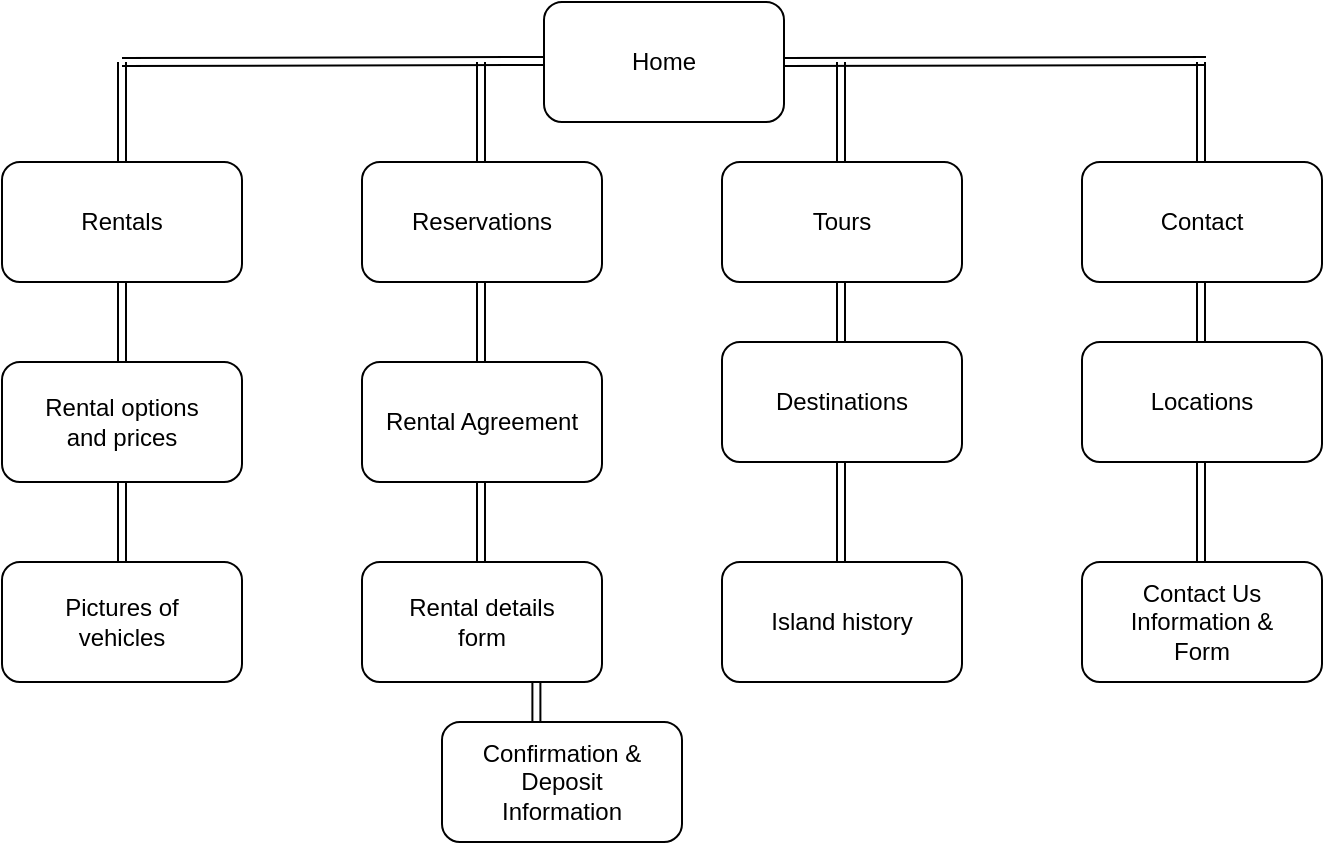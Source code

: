 <mxfile version="13.4.2" type="device"><diagram id="C5RBs43oDa-KdzZeNtuy" name="Page-1"><mxGraphModel dx="1038" dy="548" grid="1" gridSize="10" guides="1" tooltips="1" connect="1" arrows="1" fold="1" page="1" pageScale="1" pageWidth="827" pageHeight="1169" math="0" shadow="0"><root><mxCell id="WIyWlLk6GJQsqaUBKTNV-0"/><mxCell id="WIyWlLk6GJQsqaUBKTNV-1" parent="WIyWlLk6GJQsqaUBKTNV-0"/><mxCell id="BaUvmRgK47aHFQVluwVh-36" value="" style="shape=link;html=1;exitX=0.772;exitY=1.43;exitDx=0;exitDy=0;exitPerimeter=0;entryX=0.372;entryY=-0.29;entryDx=0;entryDy=0;entryPerimeter=0;" edge="1" parent="WIyWlLk6GJQsqaUBKTNV-1" source="BaUvmRgK47aHFQVluwVh-18" target="BaUvmRgK47aHFQVluwVh-20"><mxGeometry width="100" relative="1" as="geometry"><mxPoint x="180" y="450" as="sourcePoint"/><mxPoint x="280" y="450" as="targetPoint"/></mxGeometry></mxCell><mxCell id="BaUvmRgK47aHFQVluwVh-33" value="" style="shape=link;html=1;" edge="1" parent="WIyWlLk6GJQsqaUBKTNV-1"><mxGeometry width="100" relative="1" as="geometry"><mxPoint x="329.5" y="70" as="sourcePoint"/><mxPoint x="329.5" y="350" as="targetPoint"/></mxGeometry></mxCell><mxCell id="BaUvmRgK47aHFQVluwVh-34" value="" style="shape=link;html=1;" edge="1" parent="WIyWlLk6GJQsqaUBKTNV-1"><mxGeometry width="100" relative="1" as="geometry"><mxPoint x="509.5" y="70" as="sourcePoint"/><mxPoint x="509.5" y="350" as="targetPoint"/></mxGeometry></mxCell><mxCell id="BaUvmRgK47aHFQVluwVh-35" value="" style="shape=link;html=1;" edge="1" parent="WIyWlLk6GJQsqaUBKTNV-1"><mxGeometry width="100" relative="1" as="geometry"><mxPoint x="689.5" y="70" as="sourcePoint"/><mxPoint x="689.5" y="350" as="targetPoint"/></mxGeometry></mxCell><mxCell id="BaUvmRgK47aHFQVluwVh-32" value="" style="shape=link;html=1;" edge="1" parent="WIyWlLk6GJQsqaUBKTNV-1"><mxGeometry width="100" relative="1" as="geometry"><mxPoint x="150" y="70" as="sourcePoint"/><mxPoint x="150" y="350" as="targetPoint"/></mxGeometry></mxCell><mxCell id="BaUvmRgK47aHFQVluwVh-14" value="" style="rounded=1;whiteSpace=wrap;html=1;" vertex="1" parent="WIyWlLk6GJQsqaUBKTNV-1"><mxGeometry x="270" y="220" width="120" height="60" as="geometry"/></mxCell><mxCell id="BaUvmRgK47aHFQVluwVh-0" value="" style="rounded=1;whiteSpace=wrap;html=1;" vertex="1" parent="WIyWlLk6GJQsqaUBKTNV-1"><mxGeometry x="361" y="40" width="120" height="60" as="geometry"/></mxCell><mxCell id="BaUvmRgK47aHFQVluwVh-1" value="" style="rounded=1;whiteSpace=wrap;html=1;" vertex="1" parent="WIyWlLk6GJQsqaUBKTNV-1"><mxGeometry x="270" y="120" width="120" height="60" as="geometry"/></mxCell><mxCell id="BaUvmRgK47aHFQVluwVh-2" value="" style="rounded=1;whiteSpace=wrap;html=1;" vertex="1" parent="WIyWlLk6GJQsqaUBKTNV-1"><mxGeometry x="90" y="120" width="120" height="60" as="geometry"/></mxCell><mxCell id="BaUvmRgK47aHFQVluwVh-3" value="" style="rounded=1;whiteSpace=wrap;html=1;" vertex="1" parent="WIyWlLk6GJQsqaUBKTNV-1"><mxGeometry x="450" y="120" width="120" height="60" as="geometry"/></mxCell><mxCell id="BaUvmRgK47aHFQVluwVh-4" value="" style="rounded=1;whiteSpace=wrap;html=1;" vertex="1" parent="WIyWlLk6GJQsqaUBKTNV-1"><mxGeometry x="630" y="120" width="120" height="60" as="geometry"/></mxCell><mxCell id="BaUvmRgK47aHFQVluwVh-6" value="Rentals" style="text;html=1;strokeColor=none;fillColor=none;align=center;verticalAlign=middle;whiteSpace=wrap;rounded=0;" vertex="1" parent="WIyWlLk6GJQsqaUBKTNV-1"><mxGeometry x="130" y="140" width="40" height="20" as="geometry"/></mxCell><mxCell id="BaUvmRgK47aHFQVluwVh-7" value="Reservations" style="text;html=1;strokeColor=none;fillColor=none;align=center;verticalAlign=middle;whiteSpace=wrap;rounded=0;" vertex="1" parent="WIyWlLk6GJQsqaUBKTNV-1"><mxGeometry x="310" y="140" width="40" height="20" as="geometry"/></mxCell><mxCell id="BaUvmRgK47aHFQVluwVh-8" value="Tours" style="text;html=1;strokeColor=none;fillColor=none;align=center;verticalAlign=middle;whiteSpace=wrap;rounded=0;" vertex="1" parent="WIyWlLk6GJQsqaUBKTNV-1"><mxGeometry x="490" y="140" width="40" height="20" as="geometry"/></mxCell><mxCell id="BaUvmRgK47aHFQVluwVh-9" value="Contact" style="text;html=1;strokeColor=none;fillColor=none;align=center;verticalAlign=middle;whiteSpace=wrap;rounded=0;" vertex="1" parent="WIyWlLk6GJQsqaUBKTNV-1"><mxGeometry x="670" y="140" width="40" height="20" as="geometry"/></mxCell><mxCell id="BaUvmRgK47aHFQVluwVh-10" value="" style="rounded=1;whiteSpace=wrap;html=1;" vertex="1" parent="WIyWlLk6GJQsqaUBKTNV-1"><mxGeometry x="90" y="220" width="120" height="60" as="geometry"/></mxCell><mxCell id="BaUvmRgK47aHFQVluwVh-11" value="Rental Agreement" style="text;html=1;strokeColor=none;fillColor=none;align=center;verticalAlign=middle;whiteSpace=wrap;rounded=0;" vertex="1" parent="WIyWlLk6GJQsqaUBKTNV-1"><mxGeometry x="280" y="240" width="100" height="20" as="geometry"/></mxCell><mxCell id="BaUvmRgK47aHFQVluwVh-12" value="" style="rounded=1;whiteSpace=wrap;html=1;" vertex="1" parent="WIyWlLk6GJQsqaUBKTNV-1"><mxGeometry x="90" y="320" width="120" height="60" as="geometry"/></mxCell><mxCell id="BaUvmRgK47aHFQVluwVh-13" value="Pictures of vehicles" style="text;html=1;strokeColor=none;fillColor=none;align=center;verticalAlign=middle;whiteSpace=wrap;rounded=0;" vertex="1" parent="WIyWlLk6GJQsqaUBKTNV-1"><mxGeometry x="100" y="340" width="100" height="20" as="geometry"/></mxCell><mxCell id="BaUvmRgK47aHFQVluwVh-15" value="Rental options and prices" style="text;html=1;strokeColor=none;fillColor=none;align=center;verticalAlign=middle;whiteSpace=wrap;rounded=0;" vertex="1" parent="WIyWlLk6GJQsqaUBKTNV-1"><mxGeometry x="100" y="240" width="100" height="20" as="geometry"/></mxCell><mxCell id="BaUvmRgK47aHFQVluwVh-17" value="" style="rounded=1;whiteSpace=wrap;html=1;" vertex="1" parent="WIyWlLk6GJQsqaUBKTNV-1"><mxGeometry x="270" y="320" width="120" height="60" as="geometry"/></mxCell><mxCell id="BaUvmRgK47aHFQVluwVh-18" value="Rental details form" style="text;html=1;strokeColor=none;fillColor=none;align=center;verticalAlign=middle;whiteSpace=wrap;rounded=0;" vertex="1" parent="WIyWlLk6GJQsqaUBKTNV-1"><mxGeometry x="280" y="340" width="100" height="20" as="geometry"/></mxCell><mxCell id="BaUvmRgK47aHFQVluwVh-19" value="" style="rounded=1;whiteSpace=wrap;html=1;" vertex="1" parent="WIyWlLk6GJQsqaUBKTNV-1"><mxGeometry x="310" y="400" width="120" height="60" as="geometry"/></mxCell><mxCell id="BaUvmRgK47aHFQVluwVh-20" value="Confirmation &amp;amp; Deposit Information" style="text;html=1;strokeColor=none;fillColor=none;align=center;verticalAlign=middle;whiteSpace=wrap;rounded=0;" vertex="1" parent="WIyWlLk6GJQsqaUBKTNV-1"><mxGeometry x="320" y="420" width="100" height="20" as="geometry"/></mxCell><mxCell id="BaUvmRgK47aHFQVluwVh-21" value="" style="rounded=1;whiteSpace=wrap;html=1;" vertex="1" parent="WIyWlLk6GJQsqaUBKTNV-1"><mxGeometry x="450" y="210" width="120" height="60" as="geometry"/></mxCell><mxCell id="BaUvmRgK47aHFQVluwVh-22" value="Destinations&lt;span style=&quot;color: rgba(0 , 0 , 0 , 0) ; font-family: monospace ; font-size: 0px&quot;&gt;%3CmxGraphModel%3E%3Croot%3E%3CmxCell%20id%3D%220%22%2F%3E%3CmxCell%20id%3D%221%22%20parent%3D%220%22%2F%3E%3CmxCell%20id%3D%222%22%20value%3D%22%22%20style%3D%22rounded%3D1%3BwhiteSpace%3Dwrap%3Bhtml%3D1%3B%22%20vertex%3D%221%22%20parent%3D%221%22%3E%3CmxGeometry%20x%3D%2290%22%20y%3D%22220%22%20width%3D%22120%22%20height%3D%2260%22%20as%3D%22geometry%22%2F%3E%3C%2FmxCell%3E%3CmxCell%20id%3D%223%22%20value%3D%22Rental%20options%20and%20prices%22%20style%3D%22text%3Bhtml%3D1%3BstrokeColor%3Dnone%3BfillColor%3Dnone%3Balign%3Dcenter%3BverticalAlign%3Dmiddle%3BwhiteSpace%3Dwrap%3Brounded%3D0%3B%22%20vertex%3D%221%22%20parent%3D%221%22%3E%3CmxGeometry%20x%3D%22100%22%20y%3D%22240%22%20width%3D%22100%22%20height%3D%2220%22%20as%3D%22geometry%22%2F%3E%3C%2FmxCell%3E%3C%2Froot%3E%3C%2FmxGraphModel%3E&lt;/span&gt;&lt;span style=&quot;color: rgba(0 , 0 , 0 , 0) ; font-family: monospace ; font-size: 0px&quot;&gt;%3CmxGraphModel%3E%3Croot%3E%3CmxCell%20id%3D%220%22%2F%3E%3CmxCell%20id%3D%221%22%20parent%3D%220%22%2F%3E%3CmxCell%20id%3D%222%22%20value%3D%22%22%20style%3D%22rounded%3D1%3BwhiteSpace%3Dwrap%3Bhtml%3D1%3B%22%20vertex%3D%221%22%20parent%3D%221%22%3E%3CmxGeometry%20x%3D%2290%22%20y%3D%22220%22%20width%3D%22120%22%20height%3D%2260%22%20as%3D%22geometry%22%2F%3E%3C%2FmxCell%3E%3CmxCell%20id%3D%223%22%20value%3D%22Rental%20options%20and%20prices%22%20style%3D%22text%3Bhtml%3D1%3BstrokeColor%3Dnone%3BfillColor%3Dnone%3Balign%3Dcenter%3BverticalAlign%3Dmiddle%3BwhiteSpace%3Dwrap%3Brounded%3D0%3B%22%20vertex%3D%221%22%20parent%3D%221%22%3E%3CmxGeometry%20x%3D%22100%22%20y%3D%22240%22%20width%3D%22100%22%20height%3D%2220%22%20as%3D%22geometry%22%2F%3E%3C%2FmxCell%3E%3C%2Froot%3E%3C%2FmxGraphModel%3E&lt;/span&gt;" style="text;html=1;strokeColor=none;fillColor=none;align=center;verticalAlign=middle;whiteSpace=wrap;rounded=0;" vertex="1" parent="WIyWlLk6GJQsqaUBKTNV-1"><mxGeometry x="460" y="230" width="100" height="20" as="geometry"/></mxCell><mxCell id="BaUvmRgK47aHFQVluwVh-23" value="" style="rounded=1;whiteSpace=wrap;html=1;" vertex="1" parent="WIyWlLk6GJQsqaUBKTNV-1"><mxGeometry x="450" y="320" width="120" height="60" as="geometry"/></mxCell><mxCell id="BaUvmRgK47aHFQVluwVh-24" value="Island history" style="text;html=1;strokeColor=none;fillColor=none;align=center;verticalAlign=middle;whiteSpace=wrap;rounded=0;" vertex="1" parent="WIyWlLk6GJQsqaUBKTNV-1"><mxGeometry x="460" y="340" width="100" height="20" as="geometry"/></mxCell><mxCell id="BaUvmRgK47aHFQVluwVh-25" value="" style="rounded=1;whiteSpace=wrap;html=1;" vertex="1" parent="WIyWlLk6GJQsqaUBKTNV-1"><mxGeometry x="630" y="210" width="120" height="60" as="geometry"/></mxCell><mxCell id="BaUvmRgK47aHFQVluwVh-26" value="Locations" style="text;html=1;strokeColor=none;fillColor=none;align=center;verticalAlign=middle;whiteSpace=wrap;rounded=0;" vertex="1" parent="WIyWlLk6GJQsqaUBKTNV-1"><mxGeometry x="640" y="230" width="100" height="20" as="geometry"/></mxCell><mxCell id="BaUvmRgK47aHFQVluwVh-27" value="" style="rounded=1;whiteSpace=wrap;html=1;" vertex="1" parent="WIyWlLk6GJQsqaUBKTNV-1"><mxGeometry x="630" y="320" width="120" height="60" as="geometry"/></mxCell><mxCell id="BaUvmRgK47aHFQVluwVh-28" value="Contact Us Information &amp;amp; Form" style="text;html=1;strokeColor=none;fillColor=none;align=center;verticalAlign=middle;whiteSpace=wrap;rounded=0;" vertex="1" parent="WIyWlLk6GJQsqaUBKTNV-1"><mxGeometry x="640" y="340" width="100" height="20" as="geometry"/></mxCell><mxCell id="BaUvmRgK47aHFQVluwVh-29" value="Home" style="text;html=1;strokeColor=none;fillColor=none;align=center;verticalAlign=middle;whiteSpace=wrap;rounded=0;" vertex="1" parent="WIyWlLk6GJQsqaUBKTNV-1"><mxGeometry x="401" y="60" width="40" height="20" as="geometry"/></mxCell><mxCell id="BaUvmRgK47aHFQVluwVh-30" value="" style="shape=link;html=1;" edge="1" parent="WIyWlLk6GJQsqaUBKTNV-1"><mxGeometry width="100" relative="1" as="geometry"><mxPoint x="150" y="70" as="sourcePoint"/><mxPoint x="361" y="69.5" as="targetPoint"/></mxGeometry></mxCell><mxCell id="BaUvmRgK47aHFQVluwVh-31" value="" style="shape=link;html=1;" edge="1" parent="WIyWlLk6GJQsqaUBKTNV-1"><mxGeometry width="100" relative="1" as="geometry"><mxPoint x="481" y="70" as="sourcePoint"/><mxPoint x="692" y="69.5" as="targetPoint"/></mxGeometry></mxCell></root></mxGraphModel></diagram></mxfile>